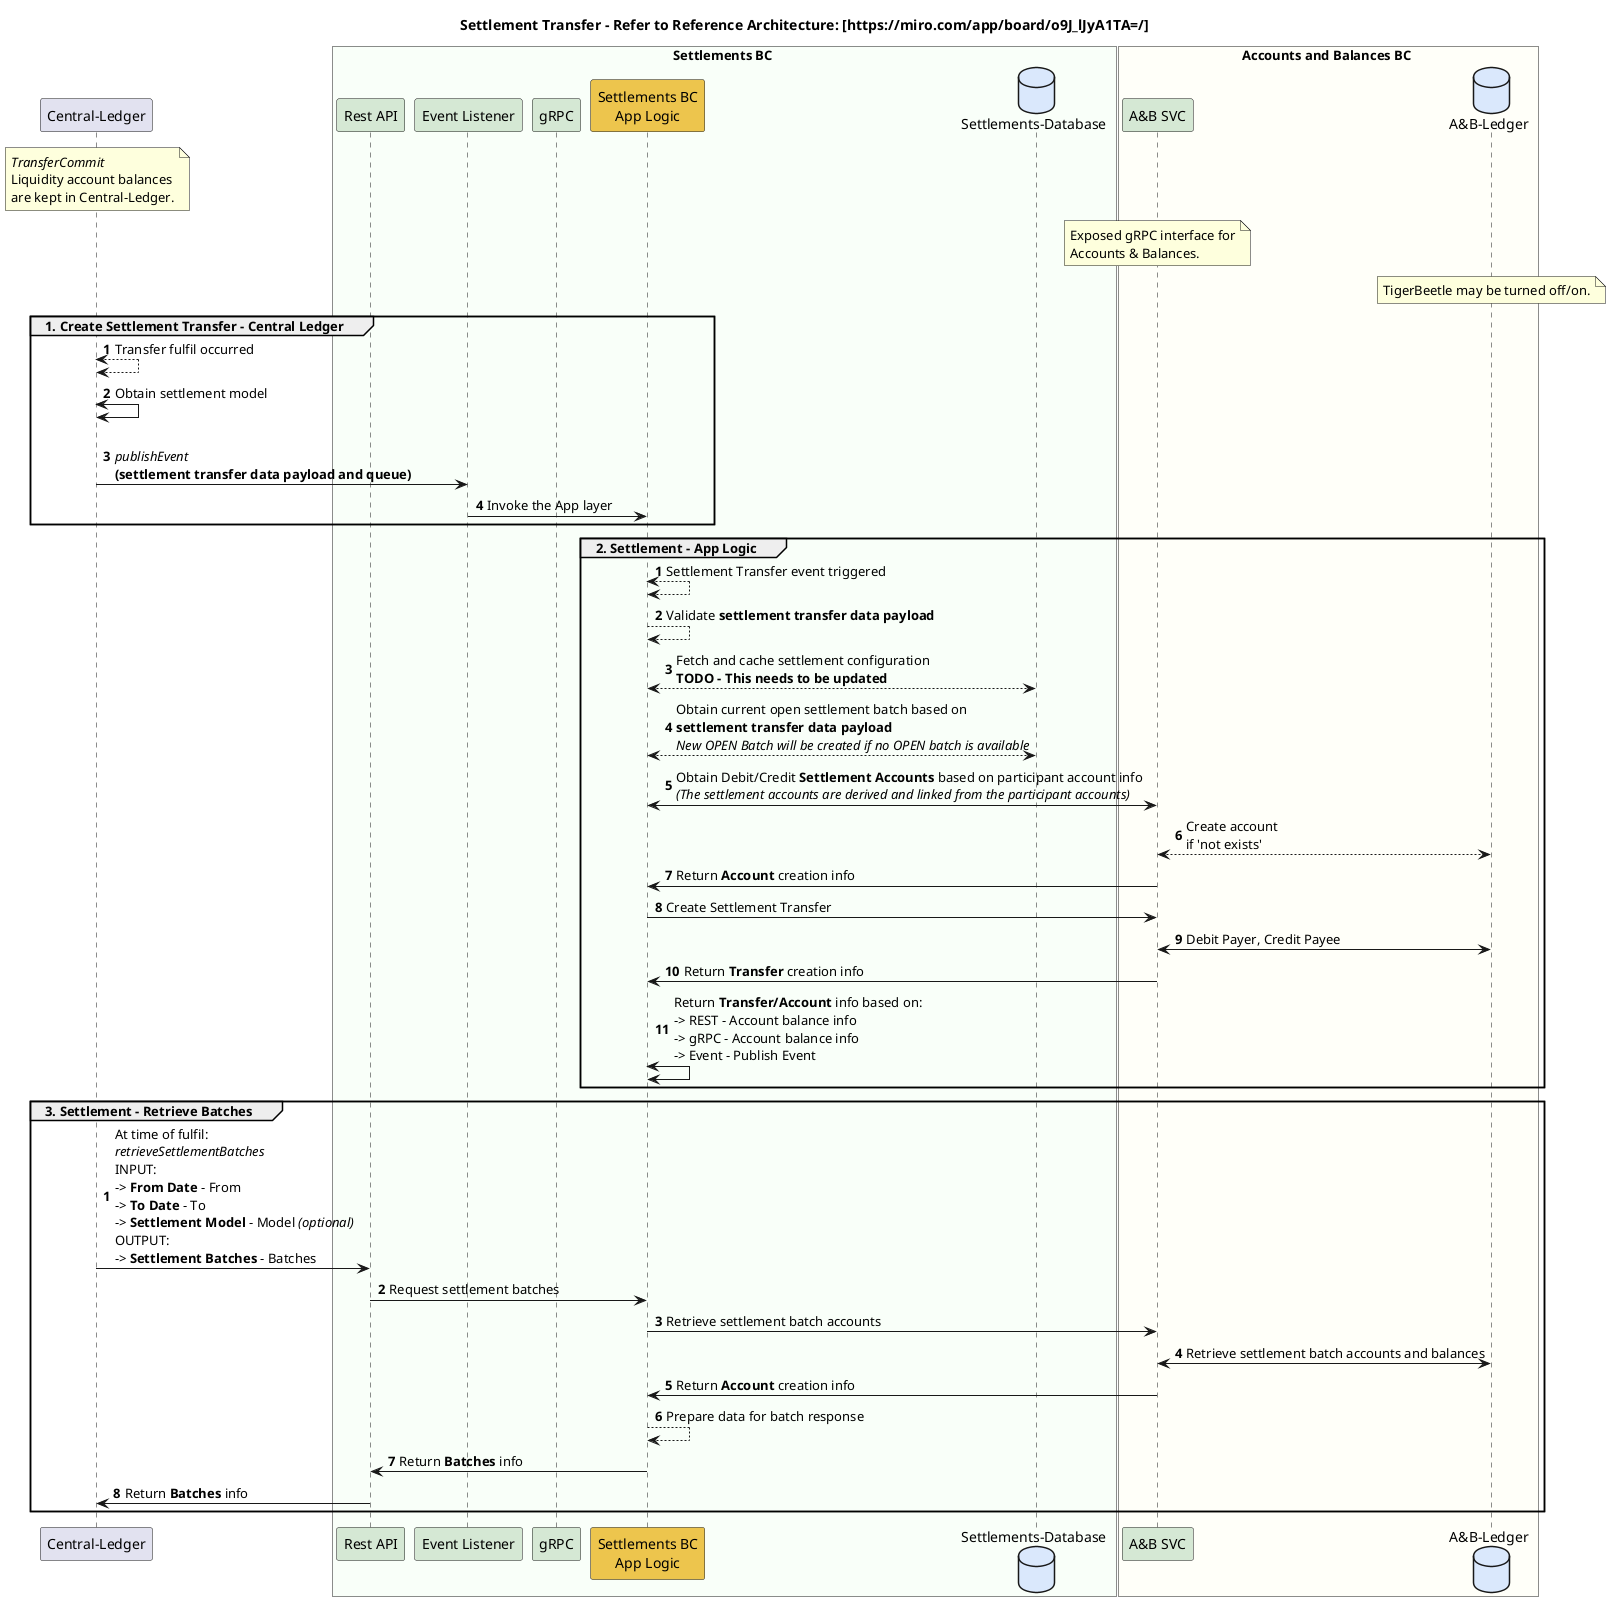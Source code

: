 @startuml

title Settlement Transfer - Refer to Reference Architecture: [https://miro.com/app/board/o9J_lJyA1TA=/]

participant "Central-Ledger" as ext_cl
note over ext_cl
    //TransferCommit//
    Liquidity account balances
    are kept in Central-Ledger.
end note

box Settlements BC #F9FFF9
	participant "Rest API" as sbc_rest #D5E8D4
	participant "Event Listener" as sbc_event #D5E8D4
	participant "gRPC" as sbc_grpc #D5E8D4
	participant "Settlements BC\nApp Logic" as sbc_app_logic #EDC54D
	database "Settlements-Database" as sbc_db #DAE8FC
end box

box Accounts and Balances BC #FFFFF9
    participant "A&B SVC" as abbc_grpc #D5E8D4
    database "A&B-Ledger" as abbc_tigerbeetle #DAE8FC
    note over abbc_grpc
        Exposed gRPC interface for
        Accounts & Balances.
    end note
    note over abbc_tigerbeetle
        TigerBeetle may be turned off/on.
    end note
end box

group 1. Create Settlement Transfer - Central Ledger
autonumber
    ext_cl <--> ext_cl : Transfer fulfil occurred
    ext_cl <-> ext_cl : Obtain settlement model
    ext_cl -> sbc_event : \n//publishEvent// \n**(settlement transfer data payload and queue)**
    sbc_event -> sbc_app_logic : Invoke the App layer
end

group 2. Settlement - App Logic
autonumber
    sbc_app_logic <--> sbc_app_logic: Settlement Transfer event triggered
    sbc_app_logic --> sbc_app_logic : Validate **settlement transfer data payload**
    sbc_app_logic <--> sbc_db : Fetch and cache settlement configuration\n**TODO - This needs to be updated**
    sbc_app_logic <--> sbc_db : Obtain current open settlement batch based on \n**settlement transfer data payload**\n//New OPEN Batch will be created if no OPEN batch is available//
    sbc_app_logic <-> abbc_grpc : Obtain Debit/Credit **Settlement Accounts** based on participant account info\n//(The settlement accounts are derived and linked from the participant accounts)//
    abbc_grpc <--> abbc_tigerbeetle : Create account \nif 'not exists'
    abbc_grpc -> sbc_app_logic : Return **Account** creation info
    sbc_app_logic -> abbc_grpc: Create Settlement Transfer
    abbc_grpc <-> abbc_tigerbeetle: Debit Payer, Credit Payee
    abbc_grpc -> sbc_app_logic : Return **Transfer** creation info
    sbc_app_logic <-> sbc_app_logic: Return **Transfer/Account** info based on: \n-> REST - Account balance info\n-> gRPC - Account balance info\n-> Event - Publish Event
end

group 3. Settlement - Retrieve Batches
autonumber
    ext_cl -> sbc_rest : At time of fulfil:\n//retrieveSettlementBatches// \nINPUT:\n-> **From Date** - From\n-> **To Date** - To\n-> **Settlement Model** - Model //(optional)//\nOUTPUT:\n-> **Settlement Batches** - Batches
    sbc_rest -> sbc_app_logic : Request settlement batches
    sbc_app_logic -> abbc_grpc : Retrieve settlement batch accounts
    abbc_grpc <-> abbc_tigerbeetle : Retrieve settlement batch accounts and balances
    abbc_grpc -> sbc_app_logic : Return **Account** creation info
    sbc_app_logic --> sbc_app_logic : Prepare data for batch response
    sbc_app_logic -> sbc_rest : Return **Batches** info
    sbc_rest -> ext_cl : Return **Batches** info
autonumber

end

@enduml

